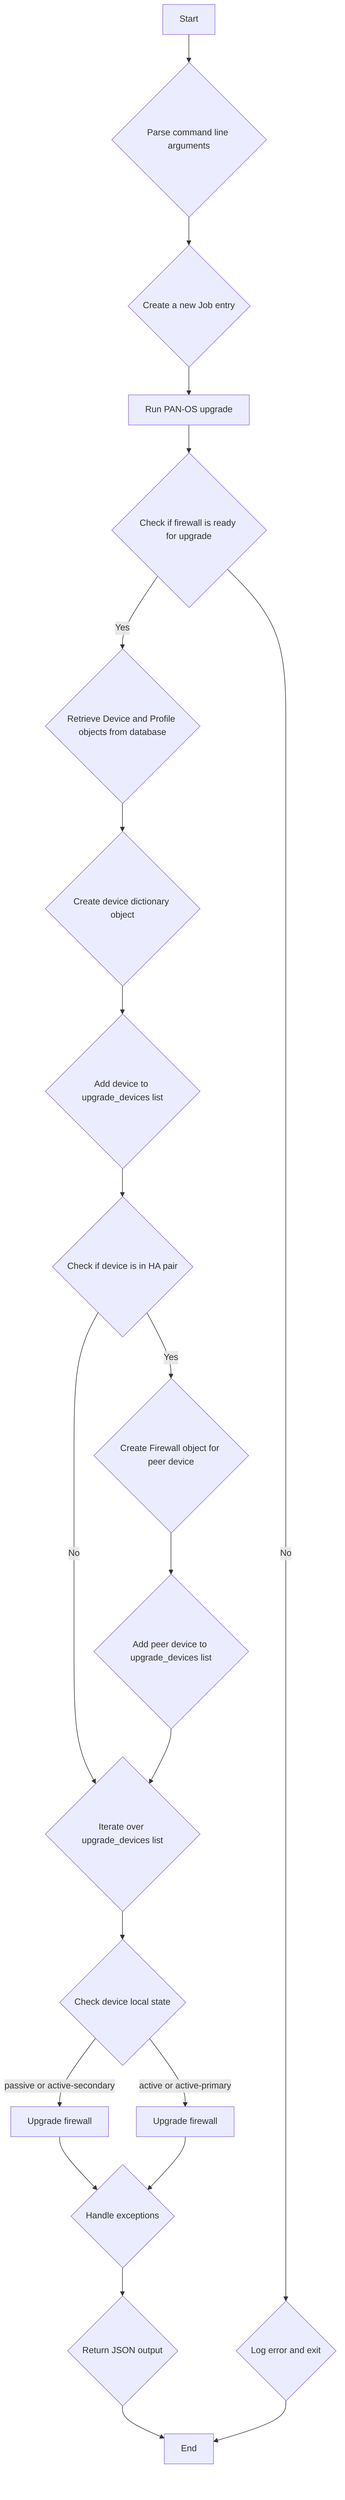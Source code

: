 flowchart TD
    A[Start] --> B{Parse command line arguments}
    B --> C{Create a new Job entry}
    C --> D[Run PAN-OS upgrade]
    D --> E{Check if firewall is ready for upgrade}
    E -- Yes --> F{Retrieve Device and Profile objects from database}
    F --> G{Create device dictionary object}
    G --> H{Add device to upgrade_devices list}
    H --> I{Check if device is in HA pair}
    I -- Yes --> J{Create Firewall object for peer device}
    J --> K{Add peer device to upgrade_devices list}
    I -- No --> L{Iterate over upgrade_devices list}
    K --> L
    L --> M{Check device local state}
    M -- passive or active-secondary --> N[Upgrade firewall]
    M -- active or active-primary --> O[Upgrade firewall]
    N --> P{Handle exceptions}
    O --> P
    P --> Q{Return JSON output}
    E -- No --> R{Log error and exit}
    Q --> S[End]
    R --> S